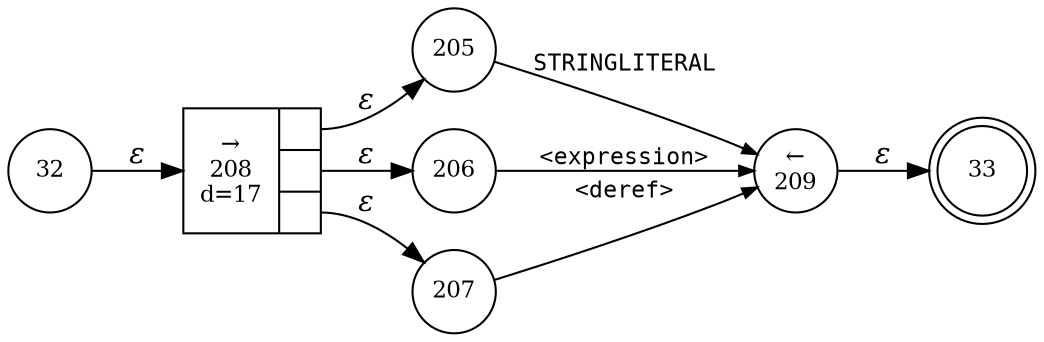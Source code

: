 digraph ATN {
rankdir=LR;
s33[fontsize=11, label="33", shape=doublecircle, fixedsize=true, width=.6];
s32[fontsize=11,label="32", shape=circle, fixedsize=true, width=.55, peripheries=1];
s208[fontsize=11,label="{&rarr;\n208\nd=17|{<p0>|<p1>|<p2>}}", shape=record, fixedsize=false, peripheries=1];
s209[fontsize=11,label="&larr;\n209", shape=circle, fixedsize=true, width=.55, peripheries=1];
s205[fontsize=11,label="205", shape=circle, fixedsize=true, width=.55, peripheries=1];
s206[fontsize=11,label="206", shape=circle, fixedsize=true, width=.55, peripheries=1];
s207[fontsize=11,label="207", shape=circle, fixedsize=true, width=.55, peripheries=1];
s32 -> s208 [fontname="Times-Italic", label="&epsilon;"];
s208:p0 -> s205 [fontname="Times-Italic", label="&epsilon;"];
s208:p1 -> s206 [fontname="Times-Italic", label="&epsilon;"];
s208:p2 -> s207 [fontname="Times-Italic", label="&epsilon;"];
s205 -> s209 [fontsize=11, fontname="Courier", arrowsize=.7, label = "STRINGLITERAL", arrowhead = normal];
s206 -> s209 [fontsize=11, fontname="Courier", arrowsize=.7, label = "<expression>", arrowhead = normal];
s207 -> s209 [fontsize=11, fontname="Courier", arrowsize=.7, label = "<deref>", arrowhead = normal];
s209 -> s33 [fontname="Times-Italic", label="&epsilon;"];
}